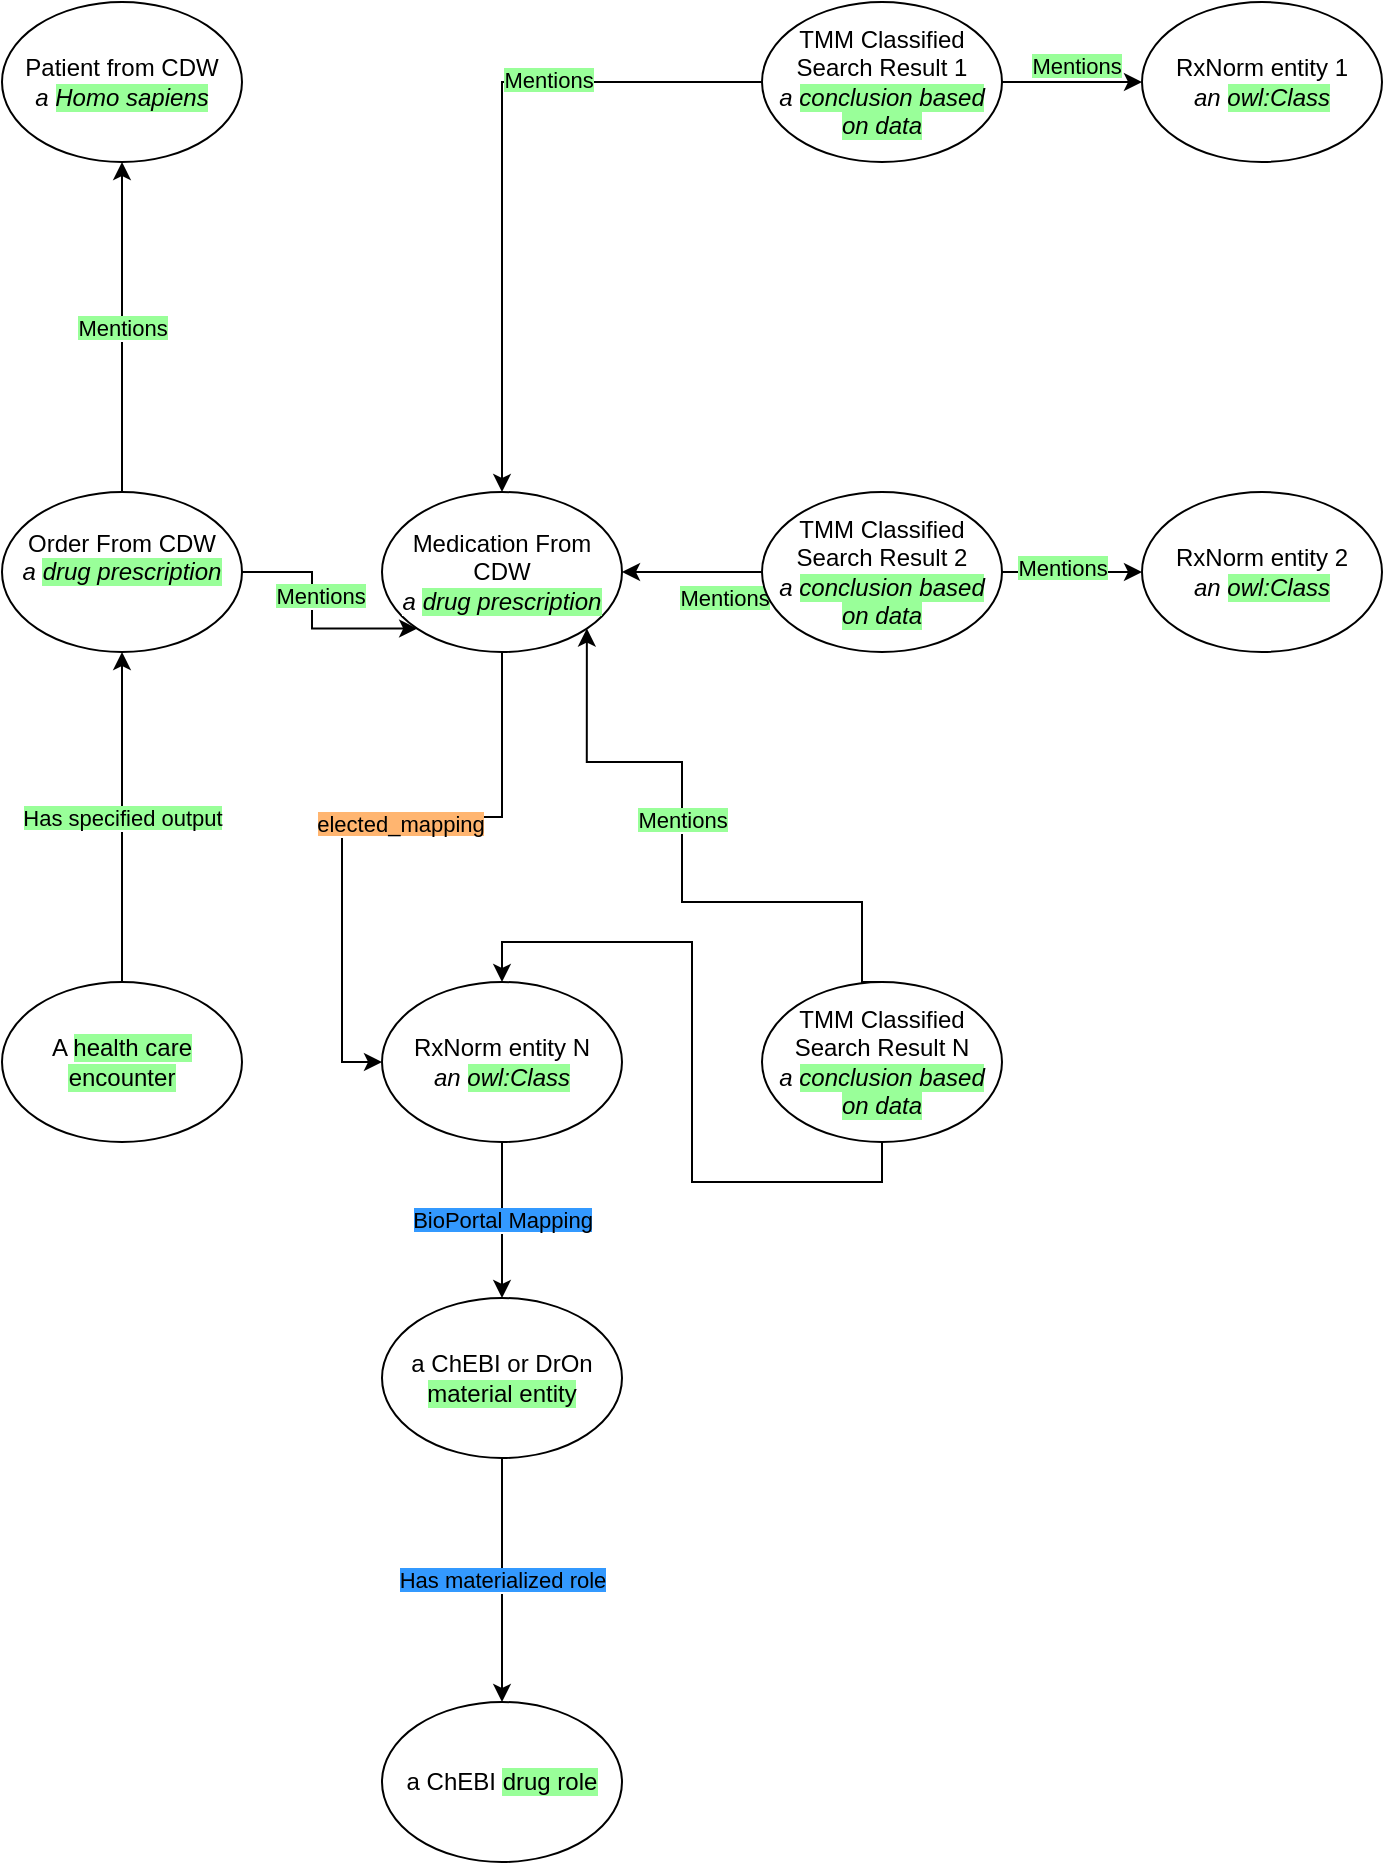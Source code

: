 <mxfile version="13.0.3" type="device"><diagram id="V3csdwvDRgIT6p34Qn8L" name="Page-1"><mxGraphModel dx="1106" dy="860" grid="1" gridSize="10" guides="1" tooltips="1" connect="1" arrows="1" fold="1" page="1" pageScale="1" pageWidth="850" pageHeight="1100" math="0" shadow="0"><root><mxCell id="0"/><mxCell id="1" parent="0"/><mxCell id="g7PuDx2WZNp9U39Pq5XM-26" style="edgeStyle=orthogonalEdgeStyle;rounded=0;orthogonalLoop=1;jettySize=auto;html=1;entryX=0;entryY=0.5;entryDx=0;entryDy=0;" edge="1" parent="1" source="g7PuDx2WZNp9U39Pq5XM-1" target="g7PuDx2WZNp9U39Pq5XM-19"><mxGeometry relative="1" as="geometry"/></mxCell><mxCell id="g7PuDx2WZNp9U39Pq5XM-27" value="&lt;span style=&quot;background-color: rgb(255 , 181 , 112)&quot;&gt;elected_mapping&lt;/span&gt;" style="edgeLabel;html=1;align=center;verticalAlign=middle;resizable=0;points=[];" vertex="1" connectable="0" parent="g7PuDx2WZNp9U39Pq5XM-26"><mxGeometry x="-0.12" y="3" relative="1" as="geometry"><mxPoint as="offset"/></mxGeometry></mxCell><mxCell id="g7PuDx2WZNp9U39Pq5XM-1" value="Medication From CDW&lt;br&gt;&lt;i style=&quot;background-color: rgb(255 , 255 , 255)&quot;&gt;a &lt;/i&gt;&lt;i style=&quot;background-color: rgb(153 , 255 , 153)&quot;&gt;drug prescription&lt;/i&gt;" style="ellipse;whiteSpace=wrap;html=1;" vertex="1" parent="1"><mxGeometry x="230" y="355" width="120" height="80" as="geometry"/></mxCell><mxCell id="g7PuDx2WZNp9U39Pq5XM-5" value="&lt;span style=&quot;background-color: rgb(153 , 255 , 153)&quot;&gt;Mentions&lt;/span&gt;" style="edgeStyle=orthogonalEdgeStyle;rounded=0;orthogonalLoop=1;jettySize=auto;html=1;entryX=0.5;entryY=1;entryDx=0;entryDy=0;" edge="1" parent="1" source="g7PuDx2WZNp9U39Pq5XM-2" target="g7PuDx2WZNp9U39Pq5XM-3"><mxGeometry relative="1" as="geometry"/></mxCell><mxCell id="g7PuDx2WZNp9U39Pq5XM-6" style="edgeStyle=orthogonalEdgeStyle;rounded=0;orthogonalLoop=1;jettySize=auto;html=1;exitX=1;exitY=0.5;exitDx=0;exitDy=0;entryX=0;entryY=1;entryDx=0;entryDy=0;" edge="1" parent="1" source="g7PuDx2WZNp9U39Pq5XM-2" target="g7PuDx2WZNp9U39Pq5XM-1"><mxGeometry relative="1" as="geometry"/></mxCell><mxCell id="g7PuDx2WZNp9U39Pq5XM-20" value="&lt;span style=&quot;background-color: rgb(153 , 255 , 153)&quot;&gt;Mentions&lt;/span&gt;" style="edgeLabel;html=1;align=center;verticalAlign=middle;resizable=0;points=[];" vertex="1" connectable="0" parent="g7PuDx2WZNp9U39Pq5XM-6"><mxGeometry x="-0.199" y="4" relative="1" as="geometry"><mxPoint as="offset"/></mxGeometry></mxCell><mxCell id="g7PuDx2WZNp9U39Pq5XM-2" value="Order From CDW&lt;br&gt;&lt;i&gt;a &lt;span style=&quot;background-color: rgb(153 , 255 , 153)&quot;&gt;drug prescription&lt;/span&gt;&lt;/i&gt;&lt;br&gt;&lt;span style=&quot;font-family: monospace ; font-size: 0px&quot;&gt;%3CmxGraphModel%3E%3Croot%3E%3CmxCell%20id%3D%220%22%2F%3E%3CmxCell%20id%3D%221%22%20parent%3D%220%22%2F%3E%3CmxCell%20id%3D%222%22%20value%3D%22Medication%20From%20CDW%22%20style%3D%22ellipse%3BwhiteSpace%3Dwrap%3Bhtml%3D1%3B%22%20vertex%3D%221%22%20parent%3D%221%22%3E%3CmxGeometry%20x%3D%22360%22%20y%3D%22400%22%20width%3D%22120%22%20height%3D%2280%22%20as%3D%22geometry%22%2F%3E%3C%2FmxCell%3E%3C%2Froot%3E%3C%2FmxGraphModel%3E&lt;/span&gt;" style="ellipse;whiteSpace=wrap;html=1;" vertex="1" parent="1"><mxGeometry x="40" y="355" width="120" height="80" as="geometry"/></mxCell><mxCell id="g7PuDx2WZNp9U39Pq5XM-3" value="Patient from CDW&lt;br&gt;&lt;i&gt;a &lt;span style=&quot;background-color: rgb(153 , 255 , 153)&quot;&gt;Homo sapiens&lt;/span&gt;&lt;/i&gt;" style="ellipse;whiteSpace=wrap;html=1;" vertex="1" parent="1"><mxGeometry x="40" y="110" width="120" height="80" as="geometry"/></mxCell><mxCell id="g7PuDx2WZNp9U39Pq5XM-8" style="edgeStyle=orthogonalEdgeStyle;rounded=0;orthogonalLoop=1;jettySize=auto;html=1;exitX=0.5;exitY=0;exitDx=0;exitDy=0;entryX=1;entryY=1;entryDx=0;entryDy=0;" edge="1" parent="1" source="g7PuDx2WZNp9U39Pq5XM-4" target="g7PuDx2WZNp9U39Pq5XM-1"><mxGeometry relative="1" as="geometry"><Array as="points"><mxPoint x="470" y="600"/><mxPoint x="470" y="560"/><mxPoint x="380" y="560"/><mxPoint x="380" y="490"/><mxPoint x="332" y="490"/></Array></mxGeometry></mxCell><mxCell id="g7PuDx2WZNp9U39Pq5XM-9" value="&lt;span style=&quot;background-color: rgb(153 , 255 , 153)&quot;&gt;Mentions&lt;/span&gt;" style="edgeLabel;html=1;align=center;verticalAlign=middle;resizable=0;points=[];" vertex="1" connectable="0" parent="g7PuDx2WZNp9U39Pq5XM-8"><mxGeometry x="0.116" relative="1" as="geometry"><mxPoint as="offset"/></mxGeometry></mxCell><mxCell id="g7PuDx2WZNp9U39Pq5XM-25" style="edgeStyle=orthogonalEdgeStyle;rounded=0;orthogonalLoop=1;jettySize=auto;html=1;exitX=0.5;exitY=1;exitDx=0;exitDy=0;entryX=0.5;entryY=0;entryDx=0;entryDy=0;" edge="1" parent="1" source="g7PuDx2WZNp9U39Pq5XM-4" target="g7PuDx2WZNp9U39Pq5XM-19"><mxGeometry relative="1" as="geometry"/></mxCell><mxCell id="g7PuDx2WZNp9U39Pq5XM-4" value="TMM Classified Search Result N&lt;br&gt;&lt;i style=&quot;background-color: rgb(255 , 255 , 255)&quot;&gt;a &lt;/i&gt;&lt;i style=&quot;background-color: rgb(153 , 255 , 153)&quot;&gt;conclusion based on data&lt;/i&gt;" style="ellipse;whiteSpace=wrap;html=1;" vertex="1" parent="1"><mxGeometry x="420" y="600" width="120" height="80" as="geometry"/></mxCell><mxCell id="g7PuDx2WZNp9U39Pq5XM-14" style="edgeStyle=orthogonalEdgeStyle;rounded=0;orthogonalLoop=1;jettySize=auto;html=1;entryX=1;entryY=0.5;entryDx=0;entryDy=0;" edge="1" parent="1" source="g7PuDx2WZNp9U39Pq5XM-12" target="g7PuDx2WZNp9U39Pq5XM-1"><mxGeometry relative="1" as="geometry"/></mxCell><mxCell id="g7PuDx2WZNp9U39Pq5XM-22" value="&lt;span style=&quot;background-color: rgb(153 , 255 , 153)&quot;&gt;Mentions&lt;/span&gt;" style="edgeLabel;html=1;align=center;verticalAlign=middle;resizable=0;points=[];" vertex="1" connectable="0" parent="g7PuDx2WZNp9U39Pq5XM-14"><mxGeometry x="-0.46" y="13" relative="1" as="geometry"><mxPoint as="offset"/></mxGeometry></mxCell><mxCell id="g7PuDx2WZNp9U39Pq5XM-24" style="edgeStyle=orthogonalEdgeStyle;rounded=0;orthogonalLoop=1;jettySize=auto;html=1;exitX=1;exitY=0.5;exitDx=0;exitDy=0;entryX=0;entryY=0.5;entryDx=0;entryDy=0;" edge="1" parent="1" source="g7PuDx2WZNp9U39Pq5XM-12" target="g7PuDx2WZNp9U39Pq5XM-18"><mxGeometry relative="1" as="geometry"/></mxCell><mxCell id="g7PuDx2WZNp9U39Pq5XM-31" value="&lt;span style=&quot;background-color: rgb(153 , 255 , 153)&quot;&gt;Mentions&lt;/span&gt;" style="edgeLabel;html=1;align=center;verticalAlign=middle;resizable=0;points=[];" vertex="1" connectable="0" parent="g7PuDx2WZNp9U39Pq5XM-24"><mxGeometry x="-0.16" y="2" relative="1" as="geometry"><mxPoint as="offset"/></mxGeometry></mxCell><mxCell id="g7PuDx2WZNp9U39Pq5XM-12" value="TMM Classified Search Result 2&lt;br&gt;&lt;i&gt;a &lt;span style=&quot;background-color: rgb(153 , 255 , 153)&quot;&gt;conclusion based on data&lt;/span&gt;&lt;/i&gt;" style="ellipse;whiteSpace=wrap;html=1;" vertex="1" parent="1"><mxGeometry x="420" y="355" width="120" height="80" as="geometry"/></mxCell><mxCell id="g7PuDx2WZNp9U39Pq5XM-15" style="edgeStyle=orthogonalEdgeStyle;rounded=0;orthogonalLoop=1;jettySize=auto;html=1;" edge="1" parent="1" source="g7PuDx2WZNp9U39Pq5XM-13" target="g7PuDx2WZNp9U39Pq5XM-1"><mxGeometry relative="1" as="geometry"/></mxCell><mxCell id="g7PuDx2WZNp9U39Pq5XM-16" value="&lt;span style=&quot;background-color: rgb(153 , 255 , 153)&quot;&gt;Mentions&lt;/span&gt;" style="edgeLabel;html=1;align=center;verticalAlign=middle;resizable=0;points=[];" vertex="1" connectable="0" parent="g7PuDx2WZNp9U39Pq5XM-15"><mxGeometry x="-0.358" y="-1" relative="1" as="geometry"><mxPoint as="offset"/></mxGeometry></mxCell><mxCell id="g7PuDx2WZNp9U39Pq5XM-23" style="edgeStyle=orthogonalEdgeStyle;rounded=0;orthogonalLoop=1;jettySize=auto;html=1;exitX=1;exitY=0.5;exitDx=0;exitDy=0;entryX=0;entryY=0.5;entryDx=0;entryDy=0;" edge="1" parent="1" source="g7PuDx2WZNp9U39Pq5XM-13" target="g7PuDx2WZNp9U39Pq5XM-17"><mxGeometry relative="1" as="geometry"/></mxCell><mxCell id="g7PuDx2WZNp9U39Pq5XM-30" value="&lt;span style=&quot;background-color: rgb(153 , 255 , 153)&quot;&gt;Mentions&lt;/span&gt;" style="edgeLabel;html=1;align=center;verticalAlign=middle;resizable=0;points=[];" vertex="1" connectable="0" parent="g7PuDx2WZNp9U39Pq5XM-23"><mxGeometry x="-0.1" y="4" relative="1" as="geometry"><mxPoint x="5" y="-4" as="offset"/></mxGeometry></mxCell><mxCell id="g7PuDx2WZNp9U39Pq5XM-13" value="TMM Classified Search Result 1&lt;br&gt;&lt;i&gt;a &lt;span style=&quot;background-color: rgb(153 , 255 , 153)&quot;&gt;conclusion based on data&lt;/span&gt;&lt;/i&gt;" style="ellipse;whiteSpace=wrap;html=1;" vertex="1" parent="1"><mxGeometry x="420" y="110" width="120" height="80" as="geometry"/></mxCell><mxCell id="g7PuDx2WZNp9U39Pq5XM-17" value="RxNorm entity 1&lt;br&gt;&lt;i&gt;an &lt;span style=&quot;background-color: rgb(153 , 255 , 153)&quot;&gt;owl:Class&lt;/span&gt;&lt;/i&gt;" style="ellipse;whiteSpace=wrap;html=1;" vertex="1" parent="1"><mxGeometry x="610" y="110" width="120" height="80" as="geometry"/></mxCell><mxCell id="g7PuDx2WZNp9U39Pq5XM-18" value="RxNorm entity 2&lt;br&gt;&lt;i&gt;an &lt;span style=&quot;background-color: rgb(153 , 255 , 153)&quot;&gt;owl:Class&lt;/span&gt;&lt;/i&gt;" style="ellipse;whiteSpace=wrap;html=1;" vertex="1" parent="1"><mxGeometry x="610" y="355" width="120" height="80" as="geometry"/></mxCell><mxCell id="g7PuDx2WZNp9U39Pq5XM-32" value="&lt;span style=&quot;background-color: rgb(51 , 153 , 255)&quot;&gt;BioPortal Mapping&lt;/span&gt;" style="edgeStyle=orthogonalEdgeStyle;rounded=0;orthogonalLoop=1;jettySize=auto;html=1;" edge="1" parent="1" source="g7PuDx2WZNp9U39Pq5XM-19" target="g7PuDx2WZNp9U39Pq5XM-29"><mxGeometry relative="1" as="geometry"/></mxCell><mxCell id="g7PuDx2WZNp9U39Pq5XM-19" value="RxNorm entity N&lt;br&gt;&lt;i&gt;an &lt;span style=&quot;background-color: rgb(153 , 255 , 153)&quot;&gt;owl:Class&lt;/span&gt;&lt;/i&gt;" style="ellipse;whiteSpace=wrap;html=1;" vertex="1" parent="1"><mxGeometry x="230" y="600" width="120" height="80" as="geometry"/></mxCell><mxCell id="g7PuDx2WZNp9U39Pq5XM-34" value="&lt;span style=&quot;background-color: rgb(51 , 153 , 255)&quot;&gt;Has materialized role&lt;/span&gt;" style="edgeStyle=orthogonalEdgeStyle;rounded=0;orthogonalLoop=1;jettySize=auto;html=1;exitX=0.5;exitY=1;exitDx=0;exitDy=0;entryX=0.5;entryY=0;entryDx=0;entryDy=0;" edge="1" parent="1" source="g7PuDx2WZNp9U39Pq5XM-29" target="g7PuDx2WZNp9U39Pq5XM-33"><mxGeometry relative="1" as="geometry"/></mxCell><mxCell id="g7PuDx2WZNp9U39Pq5XM-29" value="a ChEBI or DrOn &lt;span style=&quot;background-color: rgb(153 , 255 , 153)&quot;&gt;material entity&lt;/span&gt;" style="ellipse;whiteSpace=wrap;html=1;" vertex="1" parent="1"><mxGeometry x="230" y="758" width="120" height="80" as="geometry"/></mxCell><mxCell id="g7PuDx2WZNp9U39Pq5XM-33" value="a ChEBI &lt;span style=&quot;background-color: rgb(153 , 255 , 153)&quot;&gt;drug role&lt;/span&gt;&lt;br&gt;" style="ellipse;whiteSpace=wrap;html=1;" vertex="1" parent="1"><mxGeometry x="230" y="960" width="120" height="80" as="geometry"/></mxCell><mxCell id="g7PuDx2WZNp9U39Pq5XM-36" value="&lt;span style=&quot;background-color: rgb(153 , 255 , 153)&quot;&gt;Has specified output&lt;/span&gt;" style="edgeStyle=orthogonalEdgeStyle;rounded=0;orthogonalLoop=1;jettySize=auto;html=1;entryX=0.5;entryY=1;entryDx=0;entryDy=0;" edge="1" parent="1" source="g7PuDx2WZNp9U39Pq5XM-35" target="g7PuDx2WZNp9U39Pq5XM-2"><mxGeometry relative="1" as="geometry"/></mxCell><mxCell id="g7PuDx2WZNp9U39Pq5XM-35" value="A &lt;span style=&quot;background-color: rgb(153 , 255 , 153)&quot;&gt;health care encounter&lt;/span&gt;&lt;span style=&quot;font-family: monospace ; font-size: 0px&quot;&gt;%3CmxGraphModel%3E%3Croot%3E%3CmxCell%20id%3D%220%22%2F%3E%3CmxCell%20id%3D%221%22%20parent%3D%220%22%2F%3E%3CmxCell%20id%3D%222%22%20value%3D%22Medication%20From%20CDW%22%20style%3D%22ellipse%3BwhiteSpace%3Dwrap%3Bhtml%3D1%3B%22%20vertex%3D%221%22%20parent%3D%221%22%3E%3CmxGeometry%20x%3D%22360%22%20y%3D%22400%22%20width%3D%22120%22%20height%3D%2280%22%20as%3D%22geometry%22%2F%3E%3C%2FmxCell%3E%3C%2Froot%3E%3C%2FmxGraphModel%3E&lt;/span&gt;" style="ellipse;whiteSpace=wrap;html=1;" vertex="1" parent="1"><mxGeometry x="40" y="600" width="120" height="80" as="geometry"/></mxCell></root></mxGraphModel></diagram></mxfile>